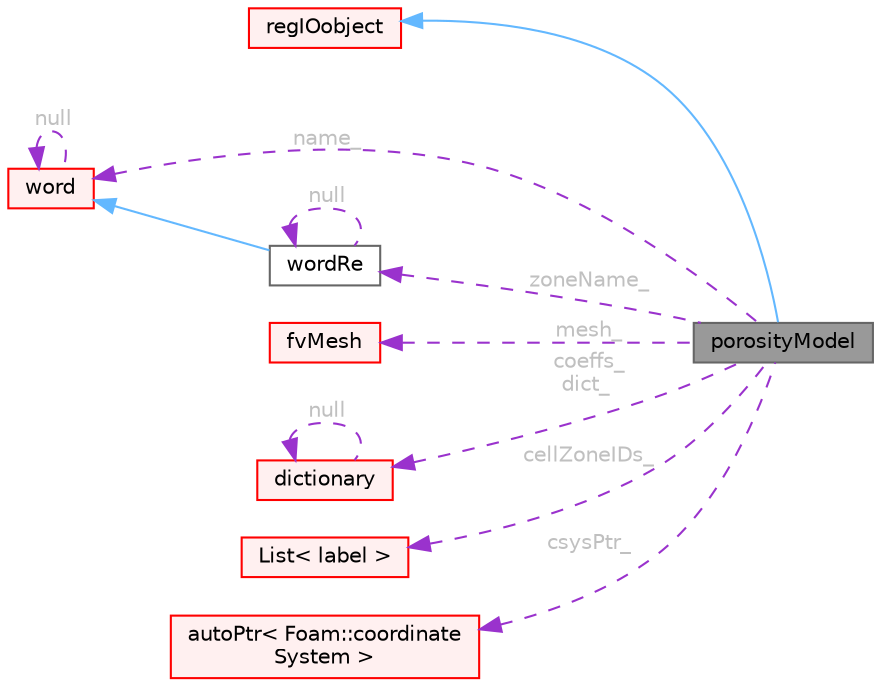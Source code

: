 digraph "porosityModel"
{
 // LATEX_PDF_SIZE
  bgcolor="transparent";
  edge [fontname=Helvetica,fontsize=10,labelfontname=Helvetica,labelfontsize=10];
  node [fontname=Helvetica,fontsize=10,shape=box,height=0.2,width=0.4];
  rankdir="LR";
  Node1 [id="Node000001",label="porosityModel",height=0.2,width=0.4,color="gray40", fillcolor="grey60", style="filled", fontcolor="black",tooltip="Top level model for porosity models."];
  Node2 -> Node1 [id="edge1_Node000001_Node000002",dir="back",color="steelblue1",style="solid",tooltip=" "];
  Node2 [id="Node000002",label="regIOobject",height=0.2,width=0.4,color="red", fillcolor="#FFF0F0", style="filled",URL="$classFoam_1_1regIOobject.html",tooltip="regIOobject is an abstract class derived from IOobject to handle automatic object registration with t..."];
  Node7 -> Node1 [id="edge2_Node000001_Node000007",dir="back",color="darkorchid3",style="dashed",tooltip=" ",label=" name_",fontcolor="grey" ];
  Node7 [id="Node000007",label="word",height=0.2,width=0.4,color="red", fillcolor="#FFF0F0", style="filled",URL="$classFoam_1_1word.html",tooltip="A class for handling words, derived from Foam::string."];
  Node7 -> Node7 [id="edge3_Node000007_Node000007",dir="back",color="darkorchid3",style="dashed",tooltip=" ",label=" null",fontcolor="grey" ];
  Node10 -> Node1 [id="edge4_Node000001_Node000010",dir="back",color="darkorchid3",style="dashed",tooltip=" ",label=" mesh_",fontcolor="grey" ];
  Node10 [id="Node000010",label="fvMesh",height=0.2,width=0.4,color="red", fillcolor="#FFF0F0", style="filled",URL="$classFoam_1_1fvMesh.html",tooltip="Mesh data needed to do the Finite Volume discretisation."];
  Node22 -> Node1 [id="edge5_Node000001_Node000022",dir="back",color="darkorchid3",style="dashed",tooltip=" ",label=" coeffs_\ndict_",fontcolor="grey" ];
  Node22 [id="Node000022",label="dictionary",height=0.2,width=0.4,color="red", fillcolor="#FFF0F0", style="filled",URL="$classFoam_1_1dictionary.html",tooltip="A list of keyword definitions, which are a keyword followed by a number of values (eg,..."];
  Node22 -> Node22 [id="edge6_Node000022_Node000022",dir="back",color="darkorchid3",style="dashed",tooltip=" ",label=" null",fontcolor="grey" ];
  Node54 -> Node1 [id="edge7_Node000001_Node000054",dir="back",color="darkorchid3",style="dashed",tooltip=" ",label=" zoneName_",fontcolor="grey" ];
  Node54 [id="Node000054",label="wordRe",height=0.2,width=0.4,color="gray40", fillcolor="white", style="filled",URL="$classFoam_1_1wordRe.html",tooltip="A wordRe is a Foam::word, but can contain a regular expression for matching words or strings."];
  Node7 -> Node54 [id="edge8_Node000054_Node000007",dir="back",color="steelblue1",style="solid",tooltip=" "];
  Node54 -> Node54 [id="edge9_Node000054_Node000054",dir="back",color="darkorchid3",style="dashed",tooltip=" ",label=" null",fontcolor="grey" ];
  Node55 -> Node1 [id="edge10_Node000001_Node000055",dir="back",color="darkorchid3",style="dashed",tooltip=" ",label=" cellZoneIDs_",fontcolor="grey" ];
  Node55 [id="Node000055",label="List\< label \>",height=0.2,width=0.4,color="red", fillcolor="#FFF0F0", style="filled",URL="$classFoam_1_1List.html",tooltip=" "];
  Node57 -> Node1 [id="edge11_Node000001_Node000057",dir="back",color="darkorchid3",style="dashed",tooltip=" ",label=" csysPtr_",fontcolor="grey" ];
  Node57 [id="Node000057",label="autoPtr\< Foam::coordinate\lSystem \>",height=0.2,width=0.4,color="red", fillcolor="#FFF0F0", style="filled",URL="$classFoam_1_1autoPtr.html",tooltip=" "];
}
